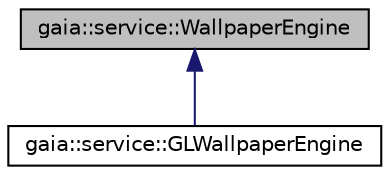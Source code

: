 digraph G
{
  edge [fontname="Helvetica",fontsize="10",labelfontname="Helvetica",labelfontsize="10"];
  node [fontname="Helvetica",fontsize="10",shape=record];
  Node1 [label="gaia::service::WallpaperEngine",height=0.2,width=0.4,color="black", fillcolor="grey75", style="filled" fontcolor="black"];
  Node1 -> Node2 [dir=back,color="midnightblue",fontsize="10",style="solid",fontname="Helvetica"];
  Node2 [label="gaia::service::GLWallpaperEngine",height=0.2,width=0.4,color="black", fillcolor="white", style="filled",URL="$d1/dba/classgaia_1_1service_1_1_g_l_wallpaper_engine.html",tooltip="A helper class derived from WallperEngine for making OpenGL calls."];
}
